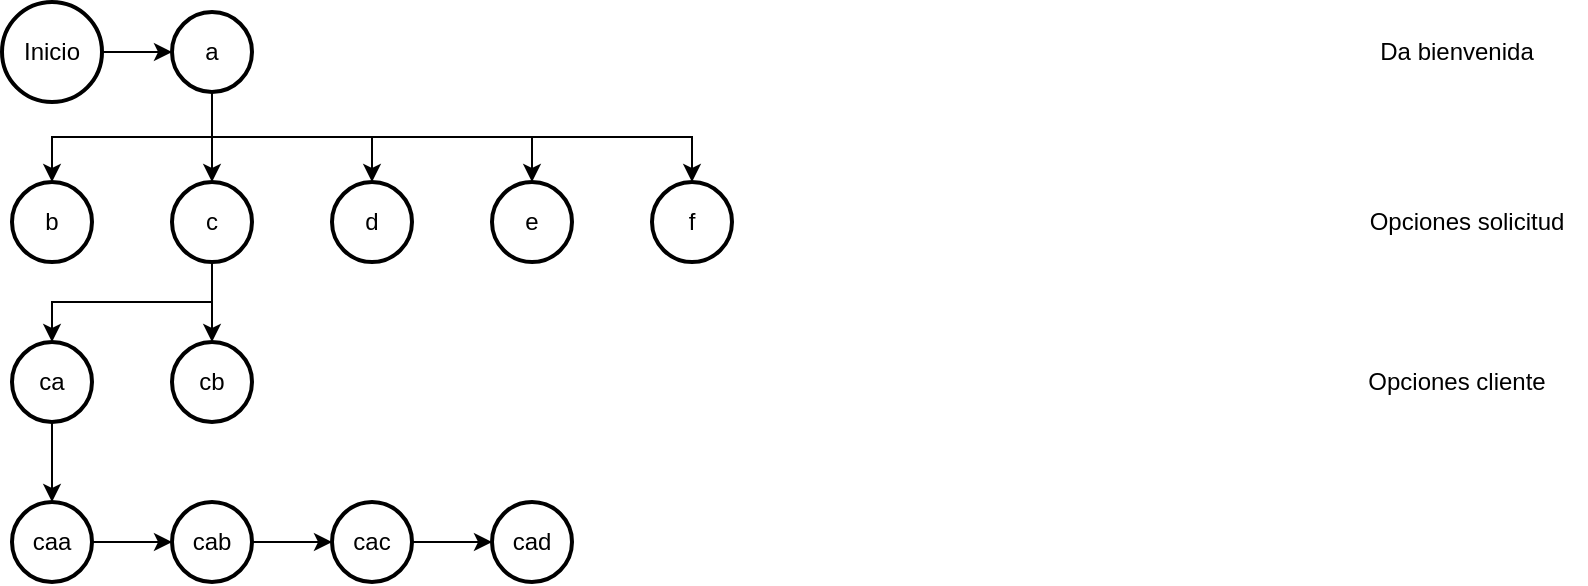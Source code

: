 <mxfile version="24.2.0" type="github">
  <diagram id="C5RBs43oDa-KdzZeNtuy" name="Page-1">
    <mxGraphModel dx="954" dy="600" grid="1" gridSize="10" guides="1" tooltips="1" connect="1" arrows="1" fold="1" page="1" pageScale="1" pageWidth="827" pageHeight="1169" math="0" shadow="0">
      <root>
        <mxCell id="WIyWlLk6GJQsqaUBKTNV-0" />
        <mxCell id="WIyWlLk6GJQsqaUBKTNV-1" parent="WIyWlLk6GJQsqaUBKTNV-0" />
        <mxCell id="XPlNvmz4ujAnJQ8aag3b-0" value="Inicio" style="strokeWidth=2;html=1;shape=mxgraph.flowchart.start_2;whiteSpace=wrap;" vertex="1" parent="WIyWlLk6GJQsqaUBKTNV-1">
          <mxGeometry x="35" y="30" width="50" height="50" as="geometry" />
        </mxCell>
        <mxCell id="XPlNvmz4ujAnJQ8aag3b-1" value="b" style="strokeWidth=2;html=1;shape=mxgraph.flowchart.start_2;whiteSpace=wrap;" vertex="1" parent="WIyWlLk6GJQsqaUBKTNV-1">
          <mxGeometry x="40" y="120" width="40" height="40" as="geometry" />
        </mxCell>
        <mxCell id="XPlNvmz4ujAnJQ8aag3b-7" value="Opciones solicitud" style="text;html=1;align=center;verticalAlign=middle;resizable=0;points=[];autosize=1;strokeColor=none;fillColor=none;" vertex="1" parent="WIyWlLk6GJQsqaUBKTNV-1">
          <mxGeometry x="707" y="125" width="120" height="30" as="geometry" />
        </mxCell>
        <mxCell id="XPlNvmz4ujAnJQ8aag3b-8" value="c" style="strokeWidth=2;html=1;shape=mxgraph.flowchart.start_2;whiteSpace=wrap;" vertex="1" parent="WIyWlLk6GJQsqaUBKTNV-1">
          <mxGeometry x="120" y="120" width="40" height="40" as="geometry" />
        </mxCell>
        <mxCell id="XPlNvmz4ujAnJQ8aag3b-9" value="d" style="strokeWidth=2;html=1;shape=mxgraph.flowchart.start_2;whiteSpace=wrap;" vertex="1" parent="WIyWlLk6GJQsqaUBKTNV-1">
          <mxGeometry x="200" y="120" width="40" height="40" as="geometry" />
        </mxCell>
        <mxCell id="XPlNvmz4ujAnJQ8aag3b-10" value="e" style="strokeWidth=2;html=1;shape=mxgraph.flowchart.start_2;whiteSpace=wrap;" vertex="1" parent="WIyWlLk6GJQsqaUBKTNV-1">
          <mxGeometry x="280" y="120" width="40" height="40" as="geometry" />
        </mxCell>
        <mxCell id="XPlNvmz4ujAnJQ8aag3b-11" value="f" style="strokeWidth=2;html=1;shape=mxgraph.flowchart.start_2;whiteSpace=wrap;" vertex="1" parent="WIyWlLk6GJQsqaUBKTNV-1">
          <mxGeometry x="360" y="120" width="40" height="40" as="geometry" />
        </mxCell>
        <mxCell id="XPlNvmz4ujAnJQ8aag3b-17" value="ca" style="strokeWidth=2;html=1;shape=mxgraph.flowchart.start_2;whiteSpace=wrap;" vertex="1" parent="WIyWlLk6GJQsqaUBKTNV-1">
          <mxGeometry x="40" y="200" width="40" height="40" as="geometry" />
        </mxCell>
        <mxCell id="XPlNvmz4ujAnJQ8aag3b-18" value="cb" style="strokeWidth=2;html=1;shape=mxgraph.flowchart.start_2;whiteSpace=wrap;" vertex="1" parent="WIyWlLk6GJQsqaUBKTNV-1">
          <mxGeometry x="120" y="200" width="40" height="40" as="geometry" />
        </mxCell>
        <mxCell id="XPlNvmz4ujAnJQ8aag3b-19" value="Opciones cliente" style="text;html=1;align=center;verticalAlign=middle;resizable=0;points=[];autosize=1;strokeColor=none;fillColor=none;" vertex="1" parent="WIyWlLk6GJQsqaUBKTNV-1">
          <mxGeometry x="707" y="205" width="110" height="30" as="geometry" />
        </mxCell>
        <mxCell id="XPlNvmz4ujAnJQ8aag3b-20" style="edgeStyle=orthogonalEdgeStyle;rounded=0;orthogonalLoop=1;jettySize=auto;html=1;exitX=0.5;exitY=1;exitDx=0;exitDy=0;exitPerimeter=0;entryX=0.5;entryY=0;entryDx=0;entryDy=0;entryPerimeter=0;" edge="1" parent="WIyWlLk6GJQsqaUBKTNV-1" source="XPlNvmz4ujAnJQ8aag3b-8" target="XPlNvmz4ujAnJQ8aag3b-17">
          <mxGeometry relative="1" as="geometry" />
        </mxCell>
        <mxCell id="XPlNvmz4ujAnJQ8aag3b-21" style="edgeStyle=orthogonalEdgeStyle;rounded=0;orthogonalLoop=1;jettySize=auto;html=1;exitX=0.5;exitY=1;exitDx=0;exitDy=0;exitPerimeter=0;entryX=0.5;entryY=0;entryDx=0;entryDy=0;entryPerimeter=0;" edge="1" parent="WIyWlLk6GJQsqaUBKTNV-1" source="XPlNvmz4ujAnJQ8aag3b-8" target="XPlNvmz4ujAnJQ8aag3b-18">
          <mxGeometry relative="1" as="geometry" />
        </mxCell>
        <mxCell id="XPlNvmz4ujAnJQ8aag3b-22" value="a" style="strokeWidth=2;html=1;shape=mxgraph.flowchart.start_2;whiteSpace=wrap;" vertex="1" parent="WIyWlLk6GJQsqaUBKTNV-1">
          <mxGeometry x="120" y="35" width="40" height="40" as="geometry" />
        </mxCell>
        <mxCell id="XPlNvmz4ujAnJQ8aag3b-23" style="edgeStyle=orthogonalEdgeStyle;rounded=0;orthogonalLoop=1;jettySize=auto;html=1;exitX=0.5;exitY=1;exitDx=0;exitDy=0;exitPerimeter=0;entryX=0.5;entryY=0;entryDx=0;entryDy=0;entryPerimeter=0;" edge="1" parent="WIyWlLk6GJQsqaUBKTNV-1" source="XPlNvmz4ujAnJQ8aag3b-22" target="XPlNvmz4ujAnJQ8aag3b-1">
          <mxGeometry relative="1" as="geometry" />
        </mxCell>
        <mxCell id="XPlNvmz4ujAnJQ8aag3b-24" style="edgeStyle=orthogonalEdgeStyle;rounded=0;orthogonalLoop=1;jettySize=auto;html=1;exitX=0.5;exitY=1;exitDx=0;exitDy=0;exitPerimeter=0;entryX=0.5;entryY=0;entryDx=0;entryDy=0;entryPerimeter=0;" edge="1" parent="WIyWlLk6GJQsqaUBKTNV-1" source="XPlNvmz4ujAnJQ8aag3b-22" target="XPlNvmz4ujAnJQ8aag3b-8">
          <mxGeometry relative="1" as="geometry" />
        </mxCell>
        <mxCell id="XPlNvmz4ujAnJQ8aag3b-25" style="edgeStyle=orthogonalEdgeStyle;rounded=0;orthogonalLoop=1;jettySize=auto;html=1;exitX=0.5;exitY=1;exitDx=0;exitDy=0;exitPerimeter=0;entryX=0.5;entryY=0;entryDx=0;entryDy=0;entryPerimeter=0;" edge="1" parent="WIyWlLk6GJQsqaUBKTNV-1" source="XPlNvmz4ujAnJQ8aag3b-22" target="XPlNvmz4ujAnJQ8aag3b-11">
          <mxGeometry relative="1" as="geometry" />
        </mxCell>
        <mxCell id="XPlNvmz4ujAnJQ8aag3b-26" value="Da bienvenida" style="text;html=1;align=center;verticalAlign=middle;resizable=0;points=[];autosize=1;strokeColor=none;fillColor=none;" vertex="1" parent="WIyWlLk6GJQsqaUBKTNV-1">
          <mxGeometry x="712" y="40" width="100" height="30" as="geometry" />
        </mxCell>
        <mxCell id="XPlNvmz4ujAnJQ8aag3b-27" style="edgeStyle=orthogonalEdgeStyle;rounded=0;orthogonalLoop=1;jettySize=auto;html=1;exitX=1;exitY=0.5;exitDx=0;exitDy=0;exitPerimeter=0;entryX=0;entryY=0.5;entryDx=0;entryDy=0;entryPerimeter=0;" edge="1" parent="WIyWlLk6GJQsqaUBKTNV-1" source="XPlNvmz4ujAnJQ8aag3b-0" target="XPlNvmz4ujAnJQ8aag3b-22">
          <mxGeometry relative="1" as="geometry" />
        </mxCell>
        <mxCell id="XPlNvmz4ujAnJQ8aag3b-28" style="edgeStyle=orthogonalEdgeStyle;rounded=0;orthogonalLoop=1;jettySize=auto;html=1;exitX=0.5;exitY=1;exitDx=0;exitDy=0;exitPerimeter=0;entryX=0.5;entryY=0;entryDx=0;entryDy=0;entryPerimeter=0;" edge="1" parent="WIyWlLk6GJQsqaUBKTNV-1" source="XPlNvmz4ujAnJQ8aag3b-22" target="XPlNvmz4ujAnJQ8aag3b-9">
          <mxGeometry relative="1" as="geometry" />
        </mxCell>
        <mxCell id="XPlNvmz4ujAnJQ8aag3b-29" style="edgeStyle=orthogonalEdgeStyle;rounded=0;orthogonalLoop=1;jettySize=auto;html=1;exitX=0.5;exitY=1;exitDx=0;exitDy=0;exitPerimeter=0;entryX=0.5;entryY=0;entryDx=0;entryDy=0;entryPerimeter=0;" edge="1" parent="WIyWlLk6GJQsqaUBKTNV-1" source="XPlNvmz4ujAnJQ8aag3b-22" target="XPlNvmz4ujAnJQ8aag3b-10">
          <mxGeometry relative="1" as="geometry" />
        </mxCell>
        <mxCell id="XPlNvmz4ujAnJQ8aag3b-30" value="caa" style="strokeWidth=2;html=1;shape=mxgraph.flowchart.start_2;whiteSpace=wrap;" vertex="1" parent="WIyWlLk6GJQsqaUBKTNV-1">
          <mxGeometry x="40" y="280" width="40" height="40" as="geometry" />
        </mxCell>
        <mxCell id="XPlNvmz4ujAnJQ8aag3b-31" value="cab" style="strokeWidth=2;html=1;shape=mxgraph.flowchart.start_2;whiteSpace=wrap;" vertex="1" parent="WIyWlLk6GJQsqaUBKTNV-1">
          <mxGeometry x="120" y="280" width="40" height="40" as="geometry" />
        </mxCell>
        <mxCell id="XPlNvmz4ujAnJQ8aag3b-32" value="cac" style="strokeWidth=2;html=1;shape=mxgraph.flowchart.start_2;whiteSpace=wrap;" vertex="1" parent="WIyWlLk6GJQsqaUBKTNV-1">
          <mxGeometry x="200" y="280" width="40" height="40" as="geometry" />
        </mxCell>
        <mxCell id="XPlNvmz4ujAnJQ8aag3b-33" value="cad" style="strokeWidth=2;html=1;shape=mxgraph.flowchart.start_2;whiteSpace=wrap;" vertex="1" parent="WIyWlLk6GJQsqaUBKTNV-1">
          <mxGeometry x="280" y="280" width="40" height="40" as="geometry" />
        </mxCell>
        <mxCell id="XPlNvmz4ujAnJQ8aag3b-34" style="edgeStyle=orthogonalEdgeStyle;rounded=0;orthogonalLoop=1;jettySize=auto;html=1;exitX=0.5;exitY=1;exitDx=0;exitDy=0;exitPerimeter=0;entryX=0.5;entryY=0;entryDx=0;entryDy=0;entryPerimeter=0;" edge="1" parent="WIyWlLk6GJQsqaUBKTNV-1" source="XPlNvmz4ujAnJQ8aag3b-17" target="XPlNvmz4ujAnJQ8aag3b-30">
          <mxGeometry relative="1" as="geometry" />
        </mxCell>
        <mxCell id="XPlNvmz4ujAnJQ8aag3b-35" style="edgeStyle=orthogonalEdgeStyle;rounded=0;orthogonalLoop=1;jettySize=auto;html=1;exitX=1;exitY=0.5;exitDx=0;exitDy=0;exitPerimeter=0;entryX=0;entryY=0.5;entryDx=0;entryDy=0;entryPerimeter=0;" edge="1" parent="WIyWlLk6GJQsqaUBKTNV-1" source="XPlNvmz4ujAnJQ8aag3b-30" target="XPlNvmz4ujAnJQ8aag3b-31">
          <mxGeometry relative="1" as="geometry" />
        </mxCell>
        <mxCell id="XPlNvmz4ujAnJQ8aag3b-36" style="edgeStyle=orthogonalEdgeStyle;rounded=0;orthogonalLoop=1;jettySize=auto;html=1;exitX=1;exitY=0.5;exitDx=0;exitDy=0;exitPerimeter=0;entryX=0;entryY=0.5;entryDx=0;entryDy=0;entryPerimeter=0;" edge="1" parent="WIyWlLk6GJQsqaUBKTNV-1" source="XPlNvmz4ujAnJQ8aag3b-31" target="XPlNvmz4ujAnJQ8aag3b-32">
          <mxGeometry relative="1" as="geometry" />
        </mxCell>
        <mxCell id="XPlNvmz4ujAnJQ8aag3b-37" style="edgeStyle=orthogonalEdgeStyle;rounded=0;orthogonalLoop=1;jettySize=auto;html=1;exitX=1;exitY=0.5;exitDx=0;exitDy=0;exitPerimeter=0;entryX=0;entryY=0.5;entryDx=0;entryDy=0;entryPerimeter=0;" edge="1" parent="WIyWlLk6GJQsqaUBKTNV-1" source="XPlNvmz4ujAnJQ8aag3b-32" target="XPlNvmz4ujAnJQ8aag3b-33">
          <mxGeometry relative="1" as="geometry" />
        </mxCell>
      </root>
    </mxGraphModel>
  </diagram>
</mxfile>
